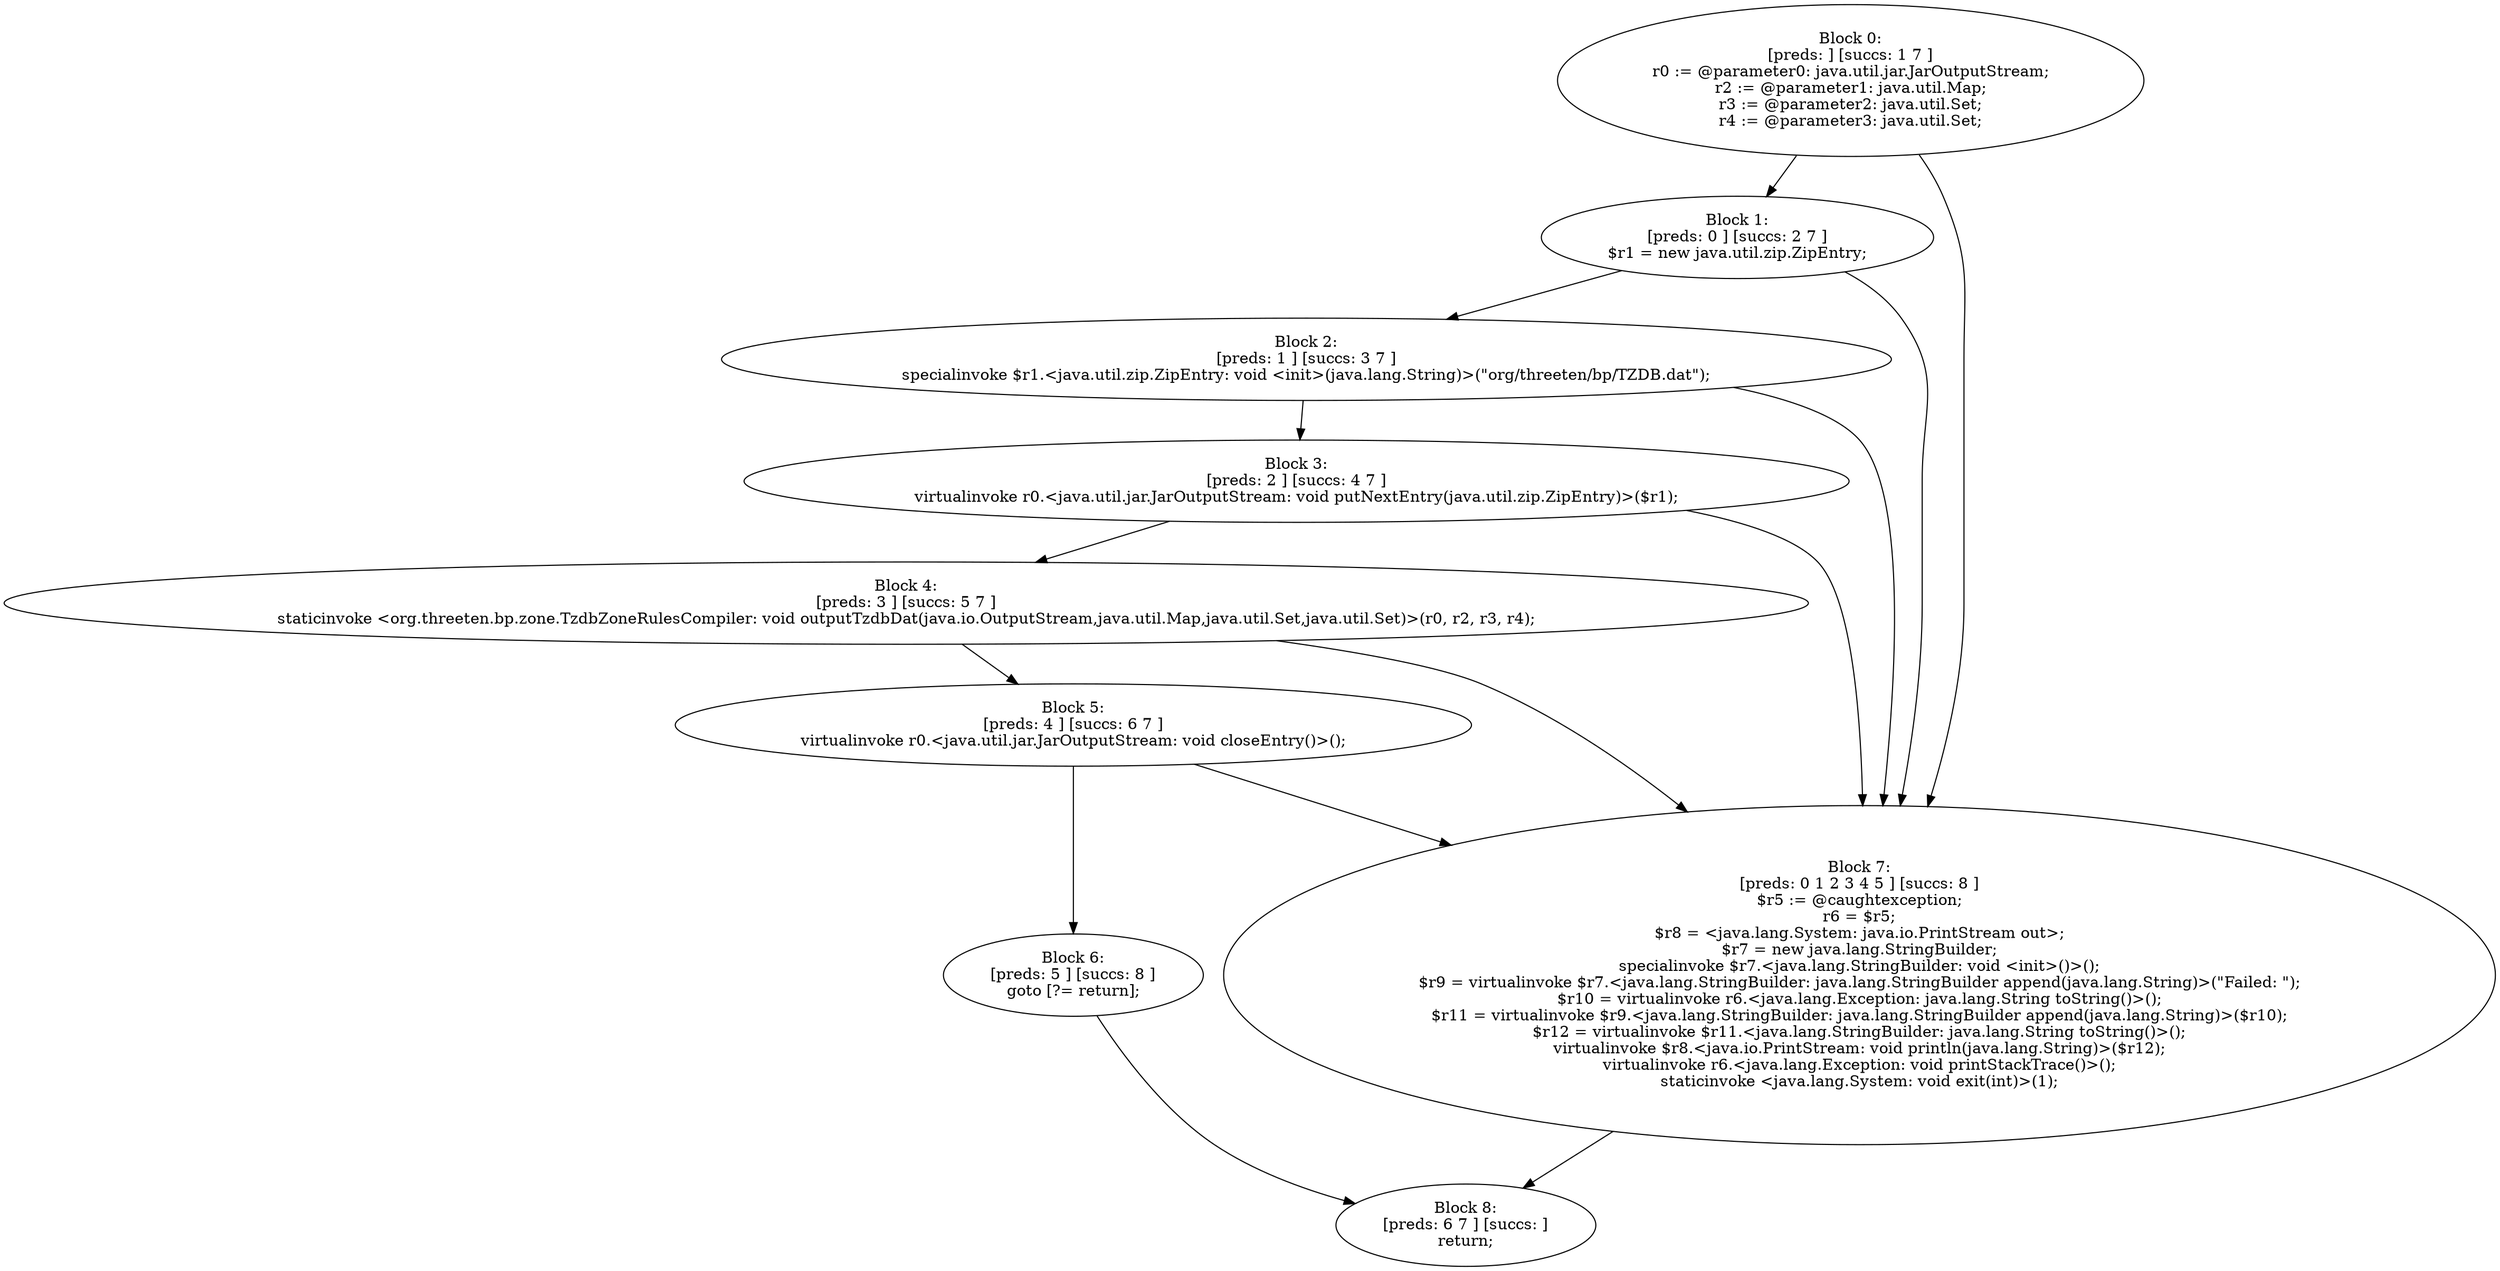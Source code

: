digraph "unitGraph" {
    "Block 0:
[preds: ] [succs: 1 7 ]
r0 := @parameter0: java.util.jar.JarOutputStream;
r2 := @parameter1: java.util.Map;
r3 := @parameter2: java.util.Set;
r4 := @parameter3: java.util.Set;
"
    "Block 1:
[preds: 0 ] [succs: 2 7 ]
$r1 = new java.util.zip.ZipEntry;
"
    "Block 2:
[preds: 1 ] [succs: 3 7 ]
specialinvoke $r1.<java.util.zip.ZipEntry: void <init>(java.lang.String)>(\"org/threeten/bp/TZDB.dat\");
"
    "Block 3:
[preds: 2 ] [succs: 4 7 ]
virtualinvoke r0.<java.util.jar.JarOutputStream: void putNextEntry(java.util.zip.ZipEntry)>($r1);
"
    "Block 4:
[preds: 3 ] [succs: 5 7 ]
staticinvoke <org.threeten.bp.zone.TzdbZoneRulesCompiler: void outputTzdbDat(java.io.OutputStream,java.util.Map,java.util.Set,java.util.Set)>(r0, r2, r3, r4);
"
    "Block 5:
[preds: 4 ] [succs: 6 7 ]
virtualinvoke r0.<java.util.jar.JarOutputStream: void closeEntry()>();
"
    "Block 6:
[preds: 5 ] [succs: 8 ]
goto [?= return];
"
    "Block 7:
[preds: 0 1 2 3 4 5 ] [succs: 8 ]
$r5 := @caughtexception;
r6 = $r5;
$r8 = <java.lang.System: java.io.PrintStream out>;
$r7 = new java.lang.StringBuilder;
specialinvoke $r7.<java.lang.StringBuilder: void <init>()>();
$r9 = virtualinvoke $r7.<java.lang.StringBuilder: java.lang.StringBuilder append(java.lang.String)>(\"Failed: \");
$r10 = virtualinvoke r6.<java.lang.Exception: java.lang.String toString()>();
$r11 = virtualinvoke $r9.<java.lang.StringBuilder: java.lang.StringBuilder append(java.lang.String)>($r10);
$r12 = virtualinvoke $r11.<java.lang.StringBuilder: java.lang.String toString()>();
virtualinvoke $r8.<java.io.PrintStream: void println(java.lang.String)>($r12);
virtualinvoke r6.<java.lang.Exception: void printStackTrace()>();
staticinvoke <java.lang.System: void exit(int)>(1);
"
    "Block 8:
[preds: 6 7 ] [succs: ]
return;
"
    "Block 0:
[preds: ] [succs: 1 7 ]
r0 := @parameter0: java.util.jar.JarOutputStream;
r2 := @parameter1: java.util.Map;
r3 := @parameter2: java.util.Set;
r4 := @parameter3: java.util.Set;
"->"Block 1:
[preds: 0 ] [succs: 2 7 ]
$r1 = new java.util.zip.ZipEntry;
";
    "Block 0:
[preds: ] [succs: 1 7 ]
r0 := @parameter0: java.util.jar.JarOutputStream;
r2 := @parameter1: java.util.Map;
r3 := @parameter2: java.util.Set;
r4 := @parameter3: java.util.Set;
"->"Block 7:
[preds: 0 1 2 3 4 5 ] [succs: 8 ]
$r5 := @caughtexception;
r6 = $r5;
$r8 = <java.lang.System: java.io.PrintStream out>;
$r7 = new java.lang.StringBuilder;
specialinvoke $r7.<java.lang.StringBuilder: void <init>()>();
$r9 = virtualinvoke $r7.<java.lang.StringBuilder: java.lang.StringBuilder append(java.lang.String)>(\"Failed: \");
$r10 = virtualinvoke r6.<java.lang.Exception: java.lang.String toString()>();
$r11 = virtualinvoke $r9.<java.lang.StringBuilder: java.lang.StringBuilder append(java.lang.String)>($r10);
$r12 = virtualinvoke $r11.<java.lang.StringBuilder: java.lang.String toString()>();
virtualinvoke $r8.<java.io.PrintStream: void println(java.lang.String)>($r12);
virtualinvoke r6.<java.lang.Exception: void printStackTrace()>();
staticinvoke <java.lang.System: void exit(int)>(1);
";
    "Block 1:
[preds: 0 ] [succs: 2 7 ]
$r1 = new java.util.zip.ZipEntry;
"->"Block 2:
[preds: 1 ] [succs: 3 7 ]
specialinvoke $r1.<java.util.zip.ZipEntry: void <init>(java.lang.String)>(\"org/threeten/bp/TZDB.dat\");
";
    "Block 1:
[preds: 0 ] [succs: 2 7 ]
$r1 = new java.util.zip.ZipEntry;
"->"Block 7:
[preds: 0 1 2 3 4 5 ] [succs: 8 ]
$r5 := @caughtexception;
r6 = $r5;
$r8 = <java.lang.System: java.io.PrintStream out>;
$r7 = new java.lang.StringBuilder;
specialinvoke $r7.<java.lang.StringBuilder: void <init>()>();
$r9 = virtualinvoke $r7.<java.lang.StringBuilder: java.lang.StringBuilder append(java.lang.String)>(\"Failed: \");
$r10 = virtualinvoke r6.<java.lang.Exception: java.lang.String toString()>();
$r11 = virtualinvoke $r9.<java.lang.StringBuilder: java.lang.StringBuilder append(java.lang.String)>($r10);
$r12 = virtualinvoke $r11.<java.lang.StringBuilder: java.lang.String toString()>();
virtualinvoke $r8.<java.io.PrintStream: void println(java.lang.String)>($r12);
virtualinvoke r6.<java.lang.Exception: void printStackTrace()>();
staticinvoke <java.lang.System: void exit(int)>(1);
";
    "Block 2:
[preds: 1 ] [succs: 3 7 ]
specialinvoke $r1.<java.util.zip.ZipEntry: void <init>(java.lang.String)>(\"org/threeten/bp/TZDB.dat\");
"->"Block 3:
[preds: 2 ] [succs: 4 7 ]
virtualinvoke r0.<java.util.jar.JarOutputStream: void putNextEntry(java.util.zip.ZipEntry)>($r1);
";
    "Block 2:
[preds: 1 ] [succs: 3 7 ]
specialinvoke $r1.<java.util.zip.ZipEntry: void <init>(java.lang.String)>(\"org/threeten/bp/TZDB.dat\");
"->"Block 7:
[preds: 0 1 2 3 4 5 ] [succs: 8 ]
$r5 := @caughtexception;
r6 = $r5;
$r8 = <java.lang.System: java.io.PrintStream out>;
$r7 = new java.lang.StringBuilder;
specialinvoke $r7.<java.lang.StringBuilder: void <init>()>();
$r9 = virtualinvoke $r7.<java.lang.StringBuilder: java.lang.StringBuilder append(java.lang.String)>(\"Failed: \");
$r10 = virtualinvoke r6.<java.lang.Exception: java.lang.String toString()>();
$r11 = virtualinvoke $r9.<java.lang.StringBuilder: java.lang.StringBuilder append(java.lang.String)>($r10);
$r12 = virtualinvoke $r11.<java.lang.StringBuilder: java.lang.String toString()>();
virtualinvoke $r8.<java.io.PrintStream: void println(java.lang.String)>($r12);
virtualinvoke r6.<java.lang.Exception: void printStackTrace()>();
staticinvoke <java.lang.System: void exit(int)>(1);
";
    "Block 3:
[preds: 2 ] [succs: 4 7 ]
virtualinvoke r0.<java.util.jar.JarOutputStream: void putNextEntry(java.util.zip.ZipEntry)>($r1);
"->"Block 4:
[preds: 3 ] [succs: 5 7 ]
staticinvoke <org.threeten.bp.zone.TzdbZoneRulesCompiler: void outputTzdbDat(java.io.OutputStream,java.util.Map,java.util.Set,java.util.Set)>(r0, r2, r3, r4);
";
    "Block 3:
[preds: 2 ] [succs: 4 7 ]
virtualinvoke r0.<java.util.jar.JarOutputStream: void putNextEntry(java.util.zip.ZipEntry)>($r1);
"->"Block 7:
[preds: 0 1 2 3 4 5 ] [succs: 8 ]
$r5 := @caughtexception;
r6 = $r5;
$r8 = <java.lang.System: java.io.PrintStream out>;
$r7 = new java.lang.StringBuilder;
specialinvoke $r7.<java.lang.StringBuilder: void <init>()>();
$r9 = virtualinvoke $r7.<java.lang.StringBuilder: java.lang.StringBuilder append(java.lang.String)>(\"Failed: \");
$r10 = virtualinvoke r6.<java.lang.Exception: java.lang.String toString()>();
$r11 = virtualinvoke $r9.<java.lang.StringBuilder: java.lang.StringBuilder append(java.lang.String)>($r10);
$r12 = virtualinvoke $r11.<java.lang.StringBuilder: java.lang.String toString()>();
virtualinvoke $r8.<java.io.PrintStream: void println(java.lang.String)>($r12);
virtualinvoke r6.<java.lang.Exception: void printStackTrace()>();
staticinvoke <java.lang.System: void exit(int)>(1);
";
    "Block 4:
[preds: 3 ] [succs: 5 7 ]
staticinvoke <org.threeten.bp.zone.TzdbZoneRulesCompiler: void outputTzdbDat(java.io.OutputStream,java.util.Map,java.util.Set,java.util.Set)>(r0, r2, r3, r4);
"->"Block 5:
[preds: 4 ] [succs: 6 7 ]
virtualinvoke r0.<java.util.jar.JarOutputStream: void closeEntry()>();
";
    "Block 4:
[preds: 3 ] [succs: 5 7 ]
staticinvoke <org.threeten.bp.zone.TzdbZoneRulesCompiler: void outputTzdbDat(java.io.OutputStream,java.util.Map,java.util.Set,java.util.Set)>(r0, r2, r3, r4);
"->"Block 7:
[preds: 0 1 2 3 4 5 ] [succs: 8 ]
$r5 := @caughtexception;
r6 = $r5;
$r8 = <java.lang.System: java.io.PrintStream out>;
$r7 = new java.lang.StringBuilder;
specialinvoke $r7.<java.lang.StringBuilder: void <init>()>();
$r9 = virtualinvoke $r7.<java.lang.StringBuilder: java.lang.StringBuilder append(java.lang.String)>(\"Failed: \");
$r10 = virtualinvoke r6.<java.lang.Exception: java.lang.String toString()>();
$r11 = virtualinvoke $r9.<java.lang.StringBuilder: java.lang.StringBuilder append(java.lang.String)>($r10);
$r12 = virtualinvoke $r11.<java.lang.StringBuilder: java.lang.String toString()>();
virtualinvoke $r8.<java.io.PrintStream: void println(java.lang.String)>($r12);
virtualinvoke r6.<java.lang.Exception: void printStackTrace()>();
staticinvoke <java.lang.System: void exit(int)>(1);
";
    "Block 5:
[preds: 4 ] [succs: 6 7 ]
virtualinvoke r0.<java.util.jar.JarOutputStream: void closeEntry()>();
"->"Block 6:
[preds: 5 ] [succs: 8 ]
goto [?= return];
";
    "Block 5:
[preds: 4 ] [succs: 6 7 ]
virtualinvoke r0.<java.util.jar.JarOutputStream: void closeEntry()>();
"->"Block 7:
[preds: 0 1 2 3 4 5 ] [succs: 8 ]
$r5 := @caughtexception;
r6 = $r5;
$r8 = <java.lang.System: java.io.PrintStream out>;
$r7 = new java.lang.StringBuilder;
specialinvoke $r7.<java.lang.StringBuilder: void <init>()>();
$r9 = virtualinvoke $r7.<java.lang.StringBuilder: java.lang.StringBuilder append(java.lang.String)>(\"Failed: \");
$r10 = virtualinvoke r6.<java.lang.Exception: java.lang.String toString()>();
$r11 = virtualinvoke $r9.<java.lang.StringBuilder: java.lang.StringBuilder append(java.lang.String)>($r10);
$r12 = virtualinvoke $r11.<java.lang.StringBuilder: java.lang.String toString()>();
virtualinvoke $r8.<java.io.PrintStream: void println(java.lang.String)>($r12);
virtualinvoke r6.<java.lang.Exception: void printStackTrace()>();
staticinvoke <java.lang.System: void exit(int)>(1);
";
    "Block 6:
[preds: 5 ] [succs: 8 ]
goto [?= return];
"->"Block 8:
[preds: 6 7 ] [succs: ]
return;
";
    "Block 7:
[preds: 0 1 2 3 4 5 ] [succs: 8 ]
$r5 := @caughtexception;
r6 = $r5;
$r8 = <java.lang.System: java.io.PrintStream out>;
$r7 = new java.lang.StringBuilder;
specialinvoke $r7.<java.lang.StringBuilder: void <init>()>();
$r9 = virtualinvoke $r7.<java.lang.StringBuilder: java.lang.StringBuilder append(java.lang.String)>(\"Failed: \");
$r10 = virtualinvoke r6.<java.lang.Exception: java.lang.String toString()>();
$r11 = virtualinvoke $r9.<java.lang.StringBuilder: java.lang.StringBuilder append(java.lang.String)>($r10);
$r12 = virtualinvoke $r11.<java.lang.StringBuilder: java.lang.String toString()>();
virtualinvoke $r8.<java.io.PrintStream: void println(java.lang.String)>($r12);
virtualinvoke r6.<java.lang.Exception: void printStackTrace()>();
staticinvoke <java.lang.System: void exit(int)>(1);
"->"Block 8:
[preds: 6 7 ] [succs: ]
return;
";
}
